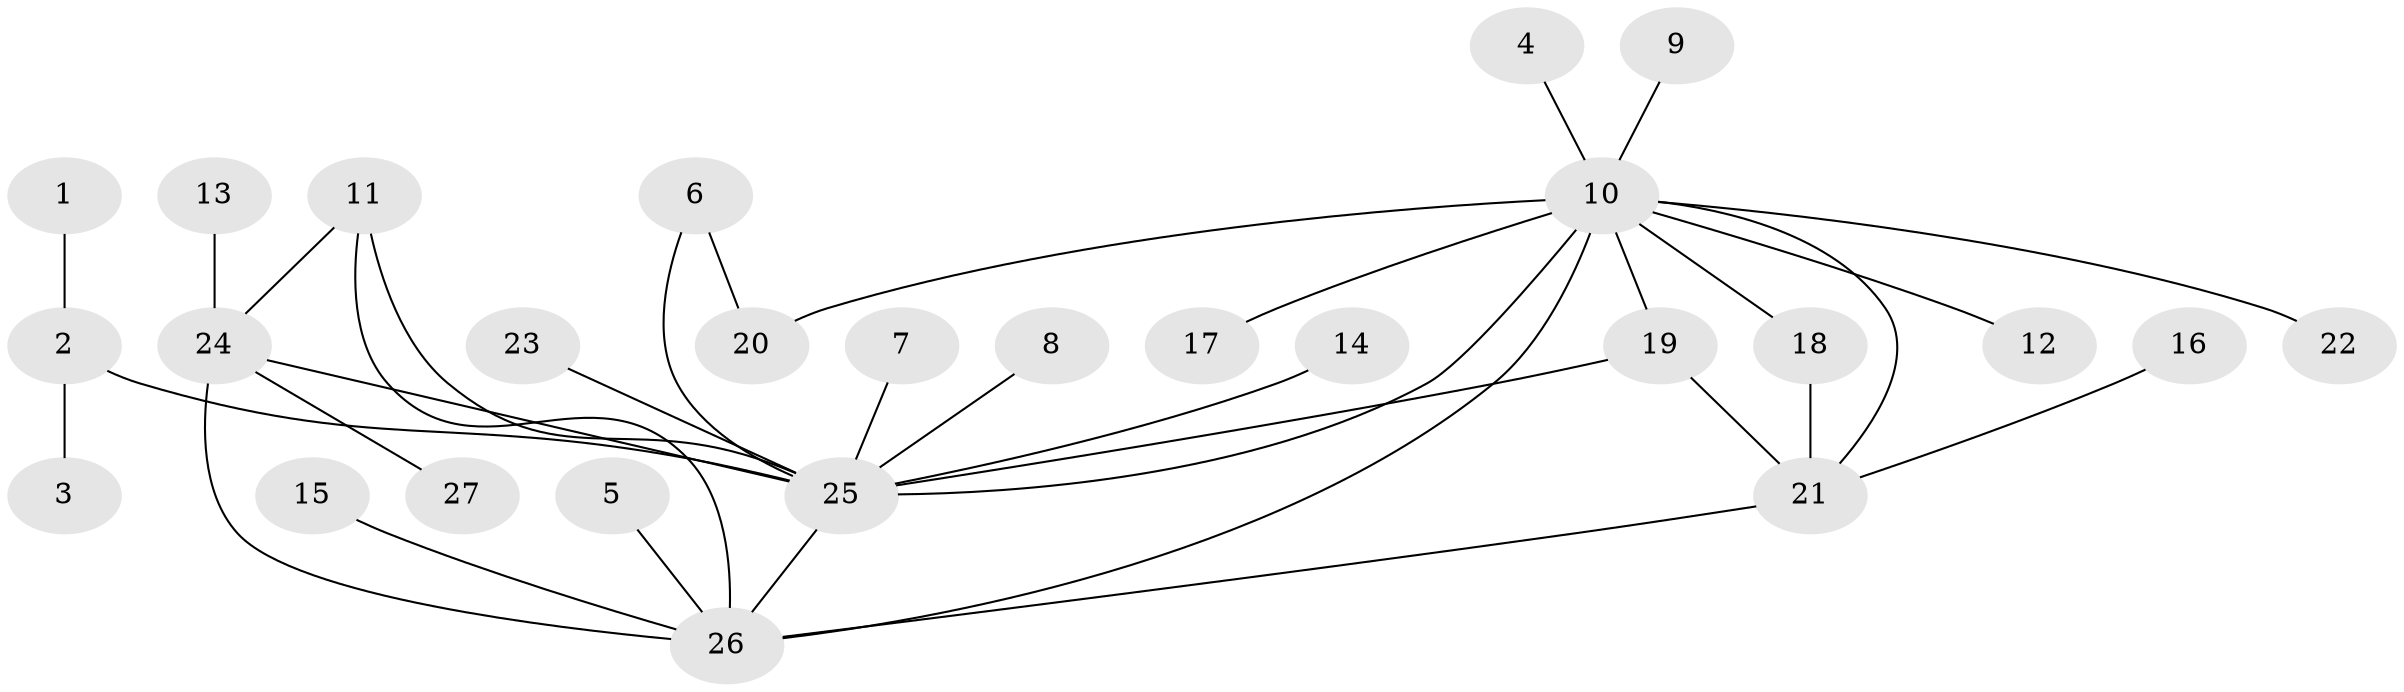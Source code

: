 // original degree distribution, {11: 0.018867924528301886, 8: 0.018867924528301886, 4: 0.03773584905660377, 3: 0.11320754716981132, 13: 0.018867924528301886, 5: 0.018867924528301886, 2: 0.32075471698113206, 1: 0.41509433962264153, 6: 0.018867924528301886, 7: 0.018867924528301886}
// Generated by graph-tools (version 1.1) at 2025/49/03/09/25 03:49:47]
// undirected, 27 vertices, 35 edges
graph export_dot {
graph [start="1"]
  node [color=gray90,style=filled];
  1;
  2;
  3;
  4;
  5;
  6;
  7;
  8;
  9;
  10;
  11;
  12;
  13;
  14;
  15;
  16;
  17;
  18;
  19;
  20;
  21;
  22;
  23;
  24;
  25;
  26;
  27;
  1 -- 2 [weight=1.0];
  2 -- 3 [weight=1.0];
  2 -- 25 [weight=1.0];
  4 -- 10 [weight=1.0];
  5 -- 26 [weight=1.0];
  6 -- 20 [weight=1.0];
  6 -- 25 [weight=1.0];
  7 -- 25 [weight=1.0];
  8 -- 25 [weight=1.0];
  9 -- 10 [weight=1.0];
  10 -- 12 [weight=1.0];
  10 -- 17 [weight=1.0];
  10 -- 18 [weight=1.0];
  10 -- 19 [weight=1.0];
  10 -- 20 [weight=1.0];
  10 -- 21 [weight=1.0];
  10 -- 22 [weight=1.0];
  10 -- 25 [weight=1.0];
  10 -- 26 [weight=2.0];
  11 -- 24 [weight=1.0];
  11 -- 25 [weight=1.0];
  11 -- 26 [weight=1.0];
  13 -- 24 [weight=1.0];
  14 -- 25 [weight=1.0];
  15 -- 26 [weight=1.0];
  16 -- 21 [weight=1.0];
  18 -- 21 [weight=1.0];
  19 -- 21 [weight=1.0];
  19 -- 25 [weight=1.0];
  21 -- 26 [weight=1.0];
  23 -- 25 [weight=1.0];
  24 -- 25 [weight=1.0];
  24 -- 26 [weight=2.0];
  24 -- 27 [weight=1.0];
  25 -- 26 [weight=1.0];
}

